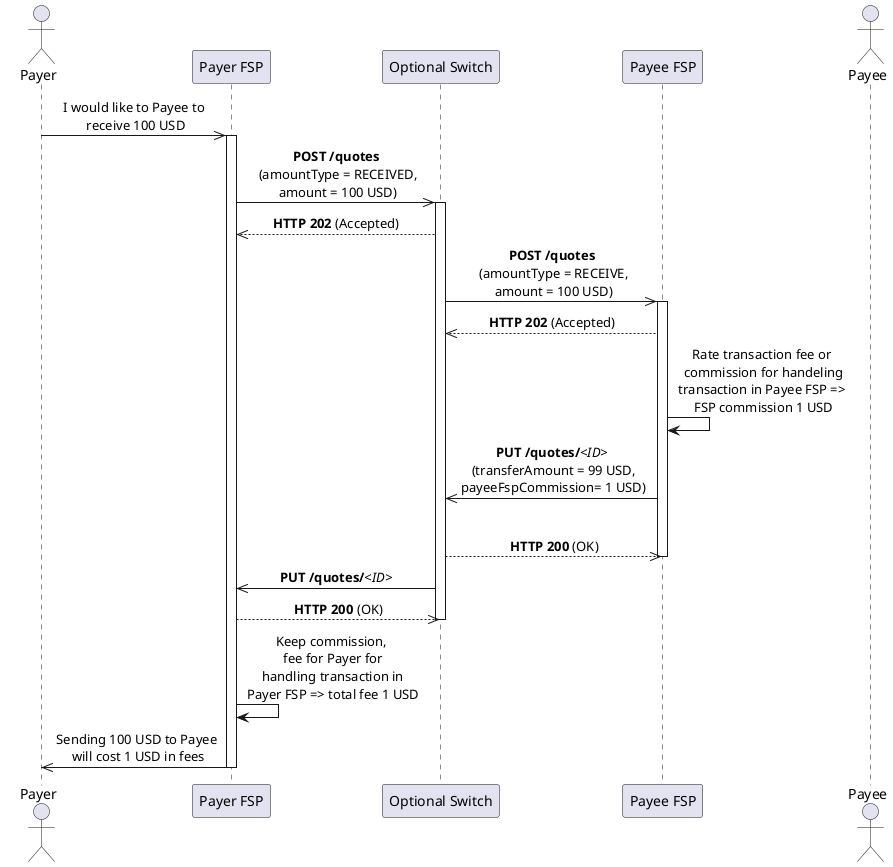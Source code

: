 /'*****
 License
 --------------
 Copyright © 2017 Bill & Melinda Gates Foundation
 The Mojaloop files are made available by the Bill & Melinda Gates Foundation under the Apache License, Version 2.0 (the "License") and you may not use these files except in compliance with the License. You may obtain a copy of the License at
 http://www.apache.org/licenses/LICENSE-2.0
 Unless required by applicable law or agreed to in writing, the Mojaloop files are distributed on an "AS IS" BASIS, WITHOUT WARRANTIES OR CONDITIONS OF ANY KIND, either express or implied. See the License for the specific language governing permissions and limitations under the License.
 Contributors
 --------------
 This is the official list of the Mojaloop project contributors for this file.
 Names of the original copyright holders (individuals or organizations)
 should be listed with a '*' in the first column. People who have
 contributed from an organization can be listed under the organization
 that actually holds the copyright for their contributions (see the
 Gates Foundation organization for an example). Those individuals should have
 their names indented and be marked with a '-'. Email address can be added
 optionally within square brackets <email>.
 * Gates Foundation
 - Name Surname <name.surname@gatesfoundation.com>

 * Henk Kodde <henk.kodde@modusbox.com>
 --------------
 ******'/

@startuml
' declaring skinparam
skinparam sequenceMessageAlign center

' declare title
' title Example of non-disclosing receive amount

' Actor Keys:
' participant - FSP or Switch

' declare actors
Actor "Payer" as Payer
participant "Payer FSP" as PayerFSP
participant "Optional Switch" as OPTSWITCH
participant "Payee FSP" as PayeeFSP
Actor "Payee" as Payee

' start flow

'activate Payer
Payer ->> PayerFSP: I would like to Payee to\n receive 100 USD
activate PayerFSP
PayerFSP ->> OPTSWITCH: **POST /quotes**\n (amountType = RECEIVED,\n amount = 100 USD)
activate OPTSWITCH
PayerFSP <<-- OPTSWITCH: **HTTP 202** (Accepted)
OPTSWITCH ->> PayeeFSP: **POST /quotes**\n (amountType = RECEIVE,\n amount = 100 USD)
activate PayeeFSP
OPTSWITCH <<-- PayeeFSP: **HTTP 202** (Accepted)
PayeeFSP -> PayeeFSP: Rate transaction fee or\n commission for handeling\n transaction in Payee FSP => \n FSP commission 1 USD 
OPTSWITCH <<- PayeeFSP: **PUT /quotes/**<i><ID></i>\n (transferAmount = 99 USD,\n payeeFspCommission= 1 USD) 
opt
OPTSWITCH -->> PayeeFSP: **HTTP 200** (OK)
deactivate PayeeFSP
PayerFSP <<- OPTSWITCH: **PUT /quotes/**<i><ID></i>
PayerFSP -->> OPTSWITCH: **HTTP 200** (OK)
deactivate OPTSWITCH
PayerFSP -> PayerFSP: Keep commission,\n fee for Payer for\n handling transaction in\n Payer FSP => total fee 1 USD
PayerFSP ->> Payer: Sending 100 USD to Payee\n will cost 1 USD in fees
deactivate PayerFSP
'deactivate Payer
@enduml
